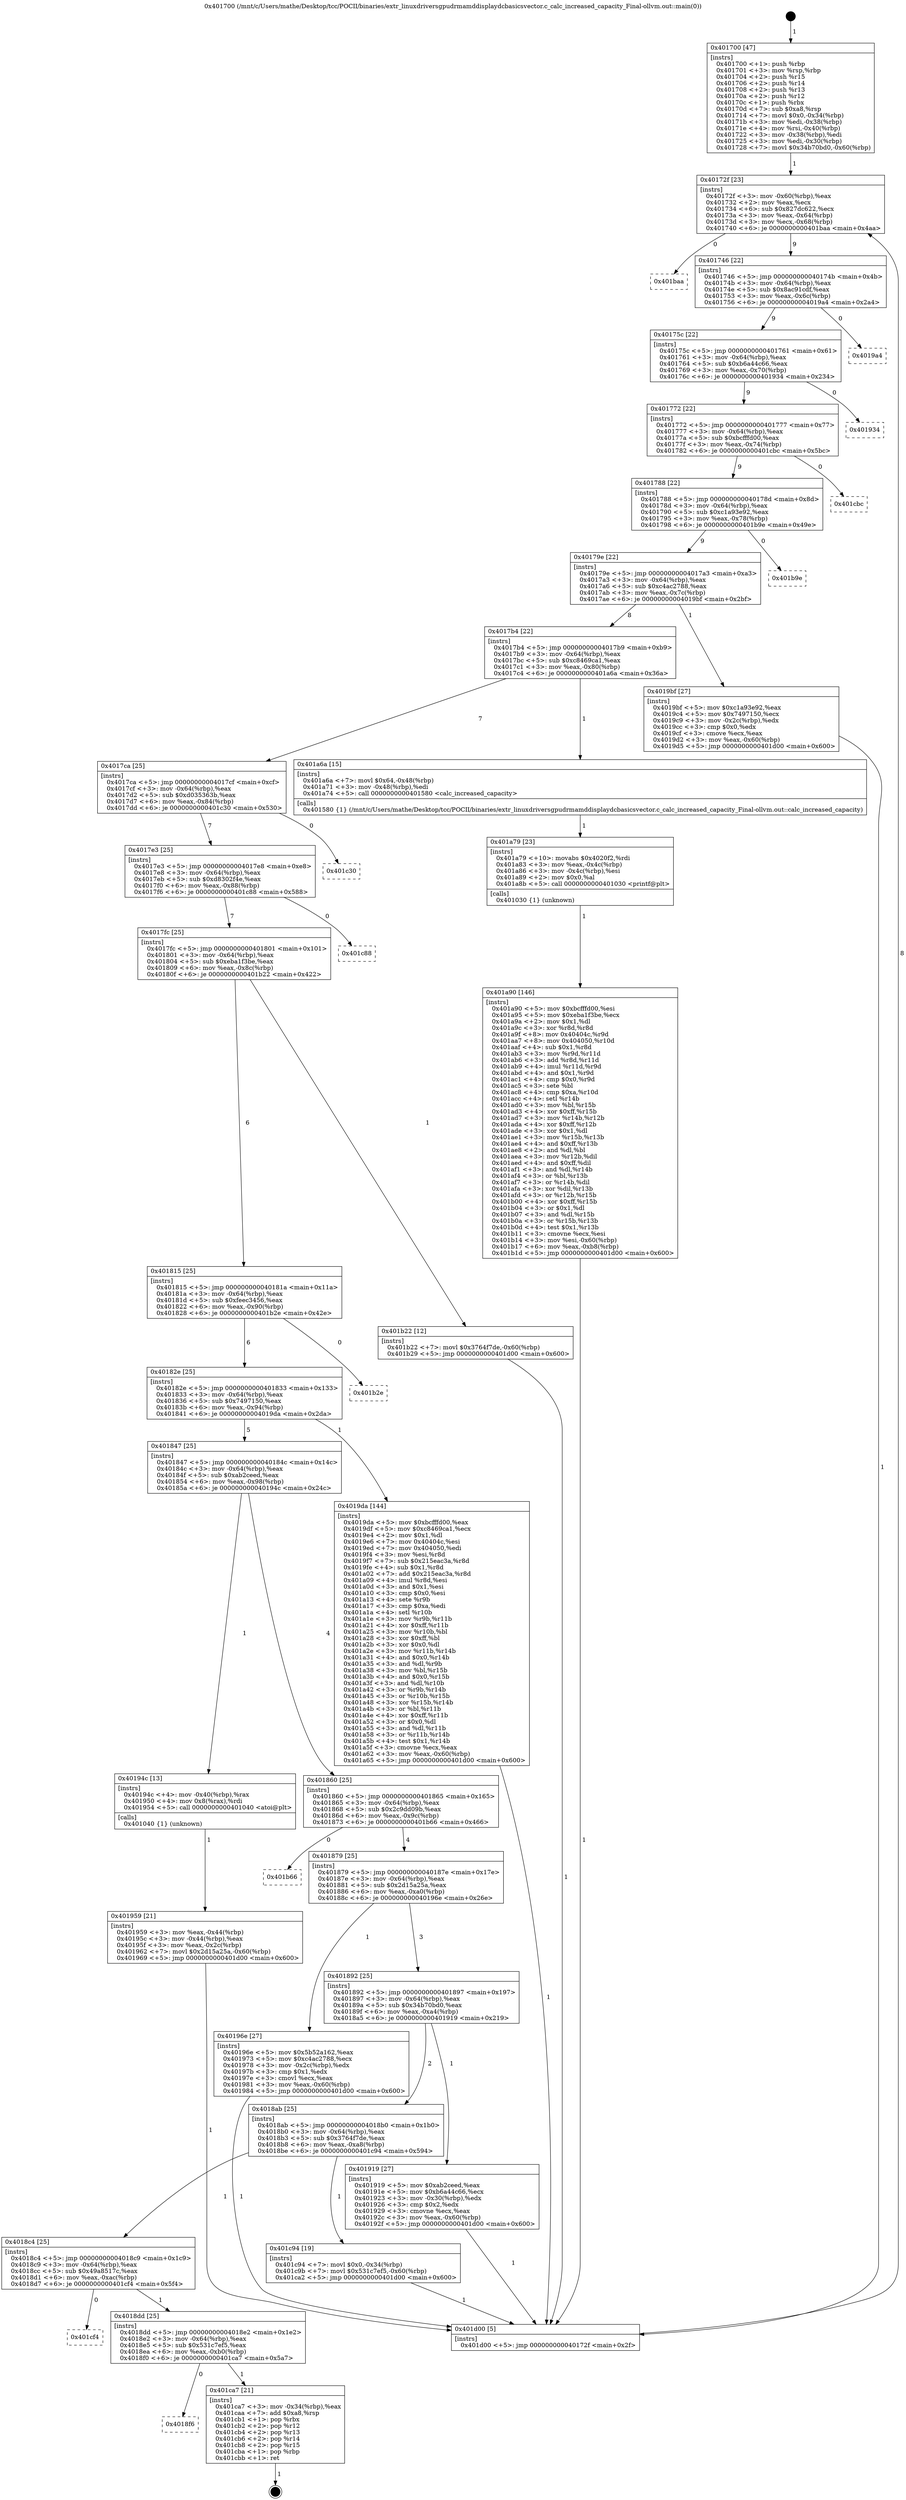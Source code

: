 digraph "0x401700" {
  label = "0x401700 (/mnt/c/Users/mathe/Desktop/tcc/POCII/binaries/extr_linuxdriversgpudrmamddisplaydcbasicsvector.c_calc_increased_capacity_Final-ollvm.out::main(0))"
  labelloc = "t"
  node[shape=record]

  Entry [label="",width=0.3,height=0.3,shape=circle,fillcolor=black,style=filled]
  "0x40172f" [label="{
     0x40172f [23]\l
     | [instrs]\l
     &nbsp;&nbsp;0x40172f \<+3\>: mov -0x60(%rbp),%eax\l
     &nbsp;&nbsp;0x401732 \<+2\>: mov %eax,%ecx\l
     &nbsp;&nbsp;0x401734 \<+6\>: sub $0x827dc622,%ecx\l
     &nbsp;&nbsp;0x40173a \<+3\>: mov %eax,-0x64(%rbp)\l
     &nbsp;&nbsp;0x40173d \<+3\>: mov %ecx,-0x68(%rbp)\l
     &nbsp;&nbsp;0x401740 \<+6\>: je 0000000000401baa \<main+0x4aa\>\l
  }"]
  "0x401baa" [label="{
     0x401baa\l
  }", style=dashed]
  "0x401746" [label="{
     0x401746 [22]\l
     | [instrs]\l
     &nbsp;&nbsp;0x401746 \<+5\>: jmp 000000000040174b \<main+0x4b\>\l
     &nbsp;&nbsp;0x40174b \<+3\>: mov -0x64(%rbp),%eax\l
     &nbsp;&nbsp;0x40174e \<+5\>: sub $0x8ac91cdf,%eax\l
     &nbsp;&nbsp;0x401753 \<+3\>: mov %eax,-0x6c(%rbp)\l
     &nbsp;&nbsp;0x401756 \<+6\>: je 00000000004019a4 \<main+0x2a4\>\l
  }"]
  Exit [label="",width=0.3,height=0.3,shape=circle,fillcolor=black,style=filled,peripheries=2]
  "0x4019a4" [label="{
     0x4019a4\l
  }", style=dashed]
  "0x40175c" [label="{
     0x40175c [22]\l
     | [instrs]\l
     &nbsp;&nbsp;0x40175c \<+5\>: jmp 0000000000401761 \<main+0x61\>\l
     &nbsp;&nbsp;0x401761 \<+3\>: mov -0x64(%rbp),%eax\l
     &nbsp;&nbsp;0x401764 \<+5\>: sub $0xb6a44c66,%eax\l
     &nbsp;&nbsp;0x401769 \<+3\>: mov %eax,-0x70(%rbp)\l
     &nbsp;&nbsp;0x40176c \<+6\>: je 0000000000401934 \<main+0x234\>\l
  }"]
  "0x4018f6" [label="{
     0x4018f6\l
  }", style=dashed]
  "0x401934" [label="{
     0x401934\l
  }", style=dashed]
  "0x401772" [label="{
     0x401772 [22]\l
     | [instrs]\l
     &nbsp;&nbsp;0x401772 \<+5\>: jmp 0000000000401777 \<main+0x77\>\l
     &nbsp;&nbsp;0x401777 \<+3\>: mov -0x64(%rbp),%eax\l
     &nbsp;&nbsp;0x40177a \<+5\>: sub $0xbcfffd00,%eax\l
     &nbsp;&nbsp;0x40177f \<+3\>: mov %eax,-0x74(%rbp)\l
     &nbsp;&nbsp;0x401782 \<+6\>: je 0000000000401cbc \<main+0x5bc\>\l
  }"]
  "0x401ca7" [label="{
     0x401ca7 [21]\l
     | [instrs]\l
     &nbsp;&nbsp;0x401ca7 \<+3\>: mov -0x34(%rbp),%eax\l
     &nbsp;&nbsp;0x401caa \<+7\>: add $0xa8,%rsp\l
     &nbsp;&nbsp;0x401cb1 \<+1\>: pop %rbx\l
     &nbsp;&nbsp;0x401cb2 \<+2\>: pop %r12\l
     &nbsp;&nbsp;0x401cb4 \<+2\>: pop %r13\l
     &nbsp;&nbsp;0x401cb6 \<+2\>: pop %r14\l
     &nbsp;&nbsp;0x401cb8 \<+2\>: pop %r15\l
     &nbsp;&nbsp;0x401cba \<+1\>: pop %rbp\l
     &nbsp;&nbsp;0x401cbb \<+1\>: ret\l
  }"]
  "0x401cbc" [label="{
     0x401cbc\l
  }", style=dashed]
  "0x401788" [label="{
     0x401788 [22]\l
     | [instrs]\l
     &nbsp;&nbsp;0x401788 \<+5\>: jmp 000000000040178d \<main+0x8d\>\l
     &nbsp;&nbsp;0x40178d \<+3\>: mov -0x64(%rbp),%eax\l
     &nbsp;&nbsp;0x401790 \<+5\>: sub $0xc1a93e92,%eax\l
     &nbsp;&nbsp;0x401795 \<+3\>: mov %eax,-0x78(%rbp)\l
     &nbsp;&nbsp;0x401798 \<+6\>: je 0000000000401b9e \<main+0x49e\>\l
  }"]
  "0x4018dd" [label="{
     0x4018dd [25]\l
     | [instrs]\l
     &nbsp;&nbsp;0x4018dd \<+5\>: jmp 00000000004018e2 \<main+0x1e2\>\l
     &nbsp;&nbsp;0x4018e2 \<+3\>: mov -0x64(%rbp),%eax\l
     &nbsp;&nbsp;0x4018e5 \<+5\>: sub $0x531c7ef5,%eax\l
     &nbsp;&nbsp;0x4018ea \<+6\>: mov %eax,-0xb0(%rbp)\l
     &nbsp;&nbsp;0x4018f0 \<+6\>: je 0000000000401ca7 \<main+0x5a7\>\l
  }"]
  "0x401b9e" [label="{
     0x401b9e\l
  }", style=dashed]
  "0x40179e" [label="{
     0x40179e [22]\l
     | [instrs]\l
     &nbsp;&nbsp;0x40179e \<+5\>: jmp 00000000004017a3 \<main+0xa3\>\l
     &nbsp;&nbsp;0x4017a3 \<+3\>: mov -0x64(%rbp),%eax\l
     &nbsp;&nbsp;0x4017a6 \<+5\>: sub $0xc4ac2788,%eax\l
     &nbsp;&nbsp;0x4017ab \<+3\>: mov %eax,-0x7c(%rbp)\l
     &nbsp;&nbsp;0x4017ae \<+6\>: je 00000000004019bf \<main+0x2bf\>\l
  }"]
  "0x401cf4" [label="{
     0x401cf4\l
  }", style=dashed]
  "0x4019bf" [label="{
     0x4019bf [27]\l
     | [instrs]\l
     &nbsp;&nbsp;0x4019bf \<+5\>: mov $0xc1a93e92,%eax\l
     &nbsp;&nbsp;0x4019c4 \<+5\>: mov $0x7497150,%ecx\l
     &nbsp;&nbsp;0x4019c9 \<+3\>: mov -0x2c(%rbp),%edx\l
     &nbsp;&nbsp;0x4019cc \<+3\>: cmp $0x0,%edx\l
     &nbsp;&nbsp;0x4019cf \<+3\>: cmove %ecx,%eax\l
     &nbsp;&nbsp;0x4019d2 \<+3\>: mov %eax,-0x60(%rbp)\l
     &nbsp;&nbsp;0x4019d5 \<+5\>: jmp 0000000000401d00 \<main+0x600\>\l
  }"]
  "0x4017b4" [label="{
     0x4017b4 [22]\l
     | [instrs]\l
     &nbsp;&nbsp;0x4017b4 \<+5\>: jmp 00000000004017b9 \<main+0xb9\>\l
     &nbsp;&nbsp;0x4017b9 \<+3\>: mov -0x64(%rbp),%eax\l
     &nbsp;&nbsp;0x4017bc \<+5\>: sub $0xc8469ca1,%eax\l
     &nbsp;&nbsp;0x4017c1 \<+3\>: mov %eax,-0x80(%rbp)\l
     &nbsp;&nbsp;0x4017c4 \<+6\>: je 0000000000401a6a \<main+0x36a\>\l
  }"]
  "0x4018c4" [label="{
     0x4018c4 [25]\l
     | [instrs]\l
     &nbsp;&nbsp;0x4018c4 \<+5\>: jmp 00000000004018c9 \<main+0x1c9\>\l
     &nbsp;&nbsp;0x4018c9 \<+3\>: mov -0x64(%rbp),%eax\l
     &nbsp;&nbsp;0x4018cc \<+5\>: sub $0x49a8517c,%eax\l
     &nbsp;&nbsp;0x4018d1 \<+6\>: mov %eax,-0xac(%rbp)\l
     &nbsp;&nbsp;0x4018d7 \<+6\>: je 0000000000401cf4 \<main+0x5f4\>\l
  }"]
  "0x401a6a" [label="{
     0x401a6a [15]\l
     | [instrs]\l
     &nbsp;&nbsp;0x401a6a \<+7\>: movl $0x64,-0x48(%rbp)\l
     &nbsp;&nbsp;0x401a71 \<+3\>: mov -0x48(%rbp),%edi\l
     &nbsp;&nbsp;0x401a74 \<+5\>: call 0000000000401580 \<calc_increased_capacity\>\l
     | [calls]\l
     &nbsp;&nbsp;0x401580 \{1\} (/mnt/c/Users/mathe/Desktop/tcc/POCII/binaries/extr_linuxdriversgpudrmamddisplaydcbasicsvector.c_calc_increased_capacity_Final-ollvm.out::calc_increased_capacity)\l
  }"]
  "0x4017ca" [label="{
     0x4017ca [25]\l
     | [instrs]\l
     &nbsp;&nbsp;0x4017ca \<+5\>: jmp 00000000004017cf \<main+0xcf\>\l
     &nbsp;&nbsp;0x4017cf \<+3\>: mov -0x64(%rbp),%eax\l
     &nbsp;&nbsp;0x4017d2 \<+5\>: sub $0xd035363b,%eax\l
     &nbsp;&nbsp;0x4017d7 \<+6\>: mov %eax,-0x84(%rbp)\l
     &nbsp;&nbsp;0x4017dd \<+6\>: je 0000000000401c30 \<main+0x530\>\l
  }"]
  "0x401c94" [label="{
     0x401c94 [19]\l
     | [instrs]\l
     &nbsp;&nbsp;0x401c94 \<+7\>: movl $0x0,-0x34(%rbp)\l
     &nbsp;&nbsp;0x401c9b \<+7\>: movl $0x531c7ef5,-0x60(%rbp)\l
     &nbsp;&nbsp;0x401ca2 \<+5\>: jmp 0000000000401d00 \<main+0x600\>\l
  }"]
  "0x401c30" [label="{
     0x401c30\l
  }", style=dashed]
  "0x4017e3" [label="{
     0x4017e3 [25]\l
     | [instrs]\l
     &nbsp;&nbsp;0x4017e3 \<+5\>: jmp 00000000004017e8 \<main+0xe8\>\l
     &nbsp;&nbsp;0x4017e8 \<+3\>: mov -0x64(%rbp),%eax\l
     &nbsp;&nbsp;0x4017eb \<+5\>: sub $0xd8302f4e,%eax\l
     &nbsp;&nbsp;0x4017f0 \<+6\>: mov %eax,-0x88(%rbp)\l
     &nbsp;&nbsp;0x4017f6 \<+6\>: je 0000000000401c88 \<main+0x588\>\l
  }"]
  "0x401a90" [label="{
     0x401a90 [146]\l
     | [instrs]\l
     &nbsp;&nbsp;0x401a90 \<+5\>: mov $0xbcfffd00,%esi\l
     &nbsp;&nbsp;0x401a95 \<+5\>: mov $0xeba1f3be,%ecx\l
     &nbsp;&nbsp;0x401a9a \<+2\>: mov $0x1,%dl\l
     &nbsp;&nbsp;0x401a9c \<+3\>: xor %r8d,%r8d\l
     &nbsp;&nbsp;0x401a9f \<+8\>: mov 0x40404c,%r9d\l
     &nbsp;&nbsp;0x401aa7 \<+8\>: mov 0x404050,%r10d\l
     &nbsp;&nbsp;0x401aaf \<+4\>: sub $0x1,%r8d\l
     &nbsp;&nbsp;0x401ab3 \<+3\>: mov %r9d,%r11d\l
     &nbsp;&nbsp;0x401ab6 \<+3\>: add %r8d,%r11d\l
     &nbsp;&nbsp;0x401ab9 \<+4\>: imul %r11d,%r9d\l
     &nbsp;&nbsp;0x401abd \<+4\>: and $0x1,%r9d\l
     &nbsp;&nbsp;0x401ac1 \<+4\>: cmp $0x0,%r9d\l
     &nbsp;&nbsp;0x401ac5 \<+3\>: sete %bl\l
     &nbsp;&nbsp;0x401ac8 \<+4\>: cmp $0xa,%r10d\l
     &nbsp;&nbsp;0x401acc \<+4\>: setl %r14b\l
     &nbsp;&nbsp;0x401ad0 \<+3\>: mov %bl,%r15b\l
     &nbsp;&nbsp;0x401ad3 \<+4\>: xor $0xff,%r15b\l
     &nbsp;&nbsp;0x401ad7 \<+3\>: mov %r14b,%r12b\l
     &nbsp;&nbsp;0x401ada \<+4\>: xor $0xff,%r12b\l
     &nbsp;&nbsp;0x401ade \<+3\>: xor $0x1,%dl\l
     &nbsp;&nbsp;0x401ae1 \<+3\>: mov %r15b,%r13b\l
     &nbsp;&nbsp;0x401ae4 \<+4\>: and $0xff,%r13b\l
     &nbsp;&nbsp;0x401ae8 \<+2\>: and %dl,%bl\l
     &nbsp;&nbsp;0x401aea \<+3\>: mov %r12b,%dil\l
     &nbsp;&nbsp;0x401aed \<+4\>: and $0xff,%dil\l
     &nbsp;&nbsp;0x401af1 \<+3\>: and %dl,%r14b\l
     &nbsp;&nbsp;0x401af4 \<+3\>: or %bl,%r13b\l
     &nbsp;&nbsp;0x401af7 \<+3\>: or %r14b,%dil\l
     &nbsp;&nbsp;0x401afa \<+3\>: xor %dil,%r13b\l
     &nbsp;&nbsp;0x401afd \<+3\>: or %r12b,%r15b\l
     &nbsp;&nbsp;0x401b00 \<+4\>: xor $0xff,%r15b\l
     &nbsp;&nbsp;0x401b04 \<+3\>: or $0x1,%dl\l
     &nbsp;&nbsp;0x401b07 \<+3\>: and %dl,%r15b\l
     &nbsp;&nbsp;0x401b0a \<+3\>: or %r15b,%r13b\l
     &nbsp;&nbsp;0x401b0d \<+4\>: test $0x1,%r13b\l
     &nbsp;&nbsp;0x401b11 \<+3\>: cmovne %ecx,%esi\l
     &nbsp;&nbsp;0x401b14 \<+3\>: mov %esi,-0x60(%rbp)\l
     &nbsp;&nbsp;0x401b17 \<+6\>: mov %eax,-0xb8(%rbp)\l
     &nbsp;&nbsp;0x401b1d \<+5\>: jmp 0000000000401d00 \<main+0x600\>\l
  }"]
  "0x401c88" [label="{
     0x401c88\l
  }", style=dashed]
  "0x4017fc" [label="{
     0x4017fc [25]\l
     | [instrs]\l
     &nbsp;&nbsp;0x4017fc \<+5\>: jmp 0000000000401801 \<main+0x101\>\l
     &nbsp;&nbsp;0x401801 \<+3\>: mov -0x64(%rbp),%eax\l
     &nbsp;&nbsp;0x401804 \<+5\>: sub $0xeba1f3be,%eax\l
     &nbsp;&nbsp;0x401809 \<+6\>: mov %eax,-0x8c(%rbp)\l
     &nbsp;&nbsp;0x40180f \<+6\>: je 0000000000401b22 \<main+0x422\>\l
  }"]
  "0x401a79" [label="{
     0x401a79 [23]\l
     | [instrs]\l
     &nbsp;&nbsp;0x401a79 \<+10\>: movabs $0x4020f2,%rdi\l
     &nbsp;&nbsp;0x401a83 \<+3\>: mov %eax,-0x4c(%rbp)\l
     &nbsp;&nbsp;0x401a86 \<+3\>: mov -0x4c(%rbp),%esi\l
     &nbsp;&nbsp;0x401a89 \<+2\>: mov $0x0,%al\l
     &nbsp;&nbsp;0x401a8b \<+5\>: call 0000000000401030 \<printf@plt\>\l
     | [calls]\l
     &nbsp;&nbsp;0x401030 \{1\} (unknown)\l
  }"]
  "0x401b22" [label="{
     0x401b22 [12]\l
     | [instrs]\l
     &nbsp;&nbsp;0x401b22 \<+7\>: movl $0x3764f7de,-0x60(%rbp)\l
     &nbsp;&nbsp;0x401b29 \<+5\>: jmp 0000000000401d00 \<main+0x600\>\l
  }"]
  "0x401815" [label="{
     0x401815 [25]\l
     | [instrs]\l
     &nbsp;&nbsp;0x401815 \<+5\>: jmp 000000000040181a \<main+0x11a\>\l
     &nbsp;&nbsp;0x40181a \<+3\>: mov -0x64(%rbp),%eax\l
     &nbsp;&nbsp;0x40181d \<+5\>: sub $0xfeec3456,%eax\l
     &nbsp;&nbsp;0x401822 \<+6\>: mov %eax,-0x90(%rbp)\l
     &nbsp;&nbsp;0x401828 \<+6\>: je 0000000000401b2e \<main+0x42e\>\l
  }"]
  "0x401959" [label="{
     0x401959 [21]\l
     | [instrs]\l
     &nbsp;&nbsp;0x401959 \<+3\>: mov %eax,-0x44(%rbp)\l
     &nbsp;&nbsp;0x40195c \<+3\>: mov -0x44(%rbp),%eax\l
     &nbsp;&nbsp;0x40195f \<+3\>: mov %eax,-0x2c(%rbp)\l
     &nbsp;&nbsp;0x401962 \<+7\>: movl $0x2d15a25a,-0x60(%rbp)\l
     &nbsp;&nbsp;0x401969 \<+5\>: jmp 0000000000401d00 \<main+0x600\>\l
  }"]
  "0x401b2e" [label="{
     0x401b2e\l
  }", style=dashed]
  "0x40182e" [label="{
     0x40182e [25]\l
     | [instrs]\l
     &nbsp;&nbsp;0x40182e \<+5\>: jmp 0000000000401833 \<main+0x133\>\l
     &nbsp;&nbsp;0x401833 \<+3\>: mov -0x64(%rbp),%eax\l
     &nbsp;&nbsp;0x401836 \<+5\>: sub $0x7497150,%eax\l
     &nbsp;&nbsp;0x40183b \<+6\>: mov %eax,-0x94(%rbp)\l
     &nbsp;&nbsp;0x401841 \<+6\>: je 00000000004019da \<main+0x2da\>\l
  }"]
  "0x401700" [label="{
     0x401700 [47]\l
     | [instrs]\l
     &nbsp;&nbsp;0x401700 \<+1\>: push %rbp\l
     &nbsp;&nbsp;0x401701 \<+3\>: mov %rsp,%rbp\l
     &nbsp;&nbsp;0x401704 \<+2\>: push %r15\l
     &nbsp;&nbsp;0x401706 \<+2\>: push %r14\l
     &nbsp;&nbsp;0x401708 \<+2\>: push %r13\l
     &nbsp;&nbsp;0x40170a \<+2\>: push %r12\l
     &nbsp;&nbsp;0x40170c \<+1\>: push %rbx\l
     &nbsp;&nbsp;0x40170d \<+7\>: sub $0xa8,%rsp\l
     &nbsp;&nbsp;0x401714 \<+7\>: movl $0x0,-0x34(%rbp)\l
     &nbsp;&nbsp;0x40171b \<+3\>: mov %edi,-0x38(%rbp)\l
     &nbsp;&nbsp;0x40171e \<+4\>: mov %rsi,-0x40(%rbp)\l
     &nbsp;&nbsp;0x401722 \<+3\>: mov -0x38(%rbp),%edi\l
     &nbsp;&nbsp;0x401725 \<+3\>: mov %edi,-0x30(%rbp)\l
     &nbsp;&nbsp;0x401728 \<+7\>: movl $0x34b70bd0,-0x60(%rbp)\l
  }"]
  "0x4019da" [label="{
     0x4019da [144]\l
     | [instrs]\l
     &nbsp;&nbsp;0x4019da \<+5\>: mov $0xbcfffd00,%eax\l
     &nbsp;&nbsp;0x4019df \<+5\>: mov $0xc8469ca1,%ecx\l
     &nbsp;&nbsp;0x4019e4 \<+2\>: mov $0x1,%dl\l
     &nbsp;&nbsp;0x4019e6 \<+7\>: mov 0x40404c,%esi\l
     &nbsp;&nbsp;0x4019ed \<+7\>: mov 0x404050,%edi\l
     &nbsp;&nbsp;0x4019f4 \<+3\>: mov %esi,%r8d\l
     &nbsp;&nbsp;0x4019f7 \<+7\>: sub $0x215eac3a,%r8d\l
     &nbsp;&nbsp;0x4019fe \<+4\>: sub $0x1,%r8d\l
     &nbsp;&nbsp;0x401a02 \<+7\>: add $0x215eac3a,%r8d\l
     &nbsp;&nbsp;0x401a09 \<+4\>: imul %r8d,%esi\l
     &nbsp;&nbsp;0x401a0d \<+3\>: and $0x1,%esi\l
     &nbsp;&nbsp;0x401a10 \<+3\>: cmp $0x0,%esi\l
     &nbsp;&nbsp;0x401a13 \<+4\>: sete %r9b\l
     &nbsp;&nbsp;0x401a17 \<+3\>: cmp $0xa,%edi\l
     &nbsp;&nbsp;0x401a1a \<+4\>: setl %r10b\l
     &nbsp;&nbsp;0x401a1e \<+3\>: mov %r9b,%r11b\l
     &nbsp;&nbsp;0x401a21 \<+4\>: xor $0xff,%r11b\l
     &nbsp;&nbsp;0x401a25 \<+3\>: mov %r10b,%bl\l
     &nbsp;&nbsp;0x401a28 \<+3\>: xor $0xff,%bl\l
     &nbsp;&nbsp;0x401a2b \<+3\>: xor $0x0,%dl\l
     &nbsp;&nbsp;0x401a2e \<+3\>: mov %r11b,%r14b\l
     &nbsp;&nbsp;0x401a31 \<+4\>: and $0x0,%r14b\l
     &nbsp;&nbsp;0x401a35 \<+3\>: and %dl,%r9b\l
     &nbsp;&nbsp;0x401a38 \<+3\>: mov %bl,%r15b\l
     &nbsp;&nbsp;0x401a3b \<+4\>: and $0x0,%r15b\l
     &nbsp;&nbsp;0x401a3f \<+3\>: and %dl,%r10b\l
     &nbsp;&nbsp;0x401a42 \<+3\>: or %r9b,%r14b\l
     &nbsp;&nbsp;0x401a45 \<+3\>: or %r10b,%r15b\l
     &nbsp;&nbsp;0x401a48 \<+3\>: xor %r15b,%r14b\l
     &nbsp;&nbsp;0x401a4b \<+3\>: or %bl,%r11b\l
     &nbsp;&nbsp;0x401a4e \<+4\>: xor $0xff,%r11b\l
     &nbsp;&nbsp;0x401a52 \<+3\>: or $0x0,%dl\l
     &nbsp;&nbsp;0x401a55 \<+3\>: and %dl,%r11b\l
     &nbsp;&nbsp;0x401a58 \<+3\>: or %r11b,%r14b\l
     &nbsp;&nbsp;0x401a5b \<+4\>: test $0x1,%r14b\l
     &nbsp;&nbsp;0x401a5f \<+3\>: cmovne %ecx,%eax\l
     &nbsp;&nbsp;0x401a62 \<+3\>: mov %eax,-0x60(%rbp)\l
     &nbsp;&nbsp;0x401a65 \<+5\>: jmp 0000000000401d00 \<main+0x600\>\l
  }"]
  "0x401847" [label="{
     0x401847 [25]\l
     | [instrs]\l
     &nbsp;&nbsp;0x401847 \<+5\>: jmp 000000000040184c \<main+0x14c\>\l
     &nbsp;&nbsp;0x40184c \<+3\>: mov -0x64(%rbp),%eax\l
     &nbsp;&nbsp;0x40184f \<+5\>: sub $0xab2ceed,%eax\l
     &nbsp;&nbsp;0x401854 \<+6\>: mov %eax,-0x98(%rbp)\l
     &nbsp;&nbsp;0x40185a \<+6\>: je 000000000040194c \<main+0x24c\>\l
  }"]
  "0x401d00" [label="{
     0x401d00 [5]\l
     | [instrs]\l
     &nbsp;&nbsp;0x401d00 \<+5\>: jmp 000000000040172f \<main+0x2f\>\l
  }"]
  "0x40194c" [label="{
     0x40194c [13]\l
     | [instrs]\l
     &nbsp;&nbsp;0x40194c \<+4\>: mov -0x40(%rbp),%rax\l
     &nbsp;&nbsp;0x401950 \<+4\>: mov 0x8(%rax),%rdi\l
     &nbsp;&nbsp;0x401954 \<+5\>: call 0000000000401040 \<atoi@plt\>\l
     | [calls]\l
     &nbsp;&nbsp;0x401040 \{1\} (unknown)\l
  }"]
  "0x401860" [label="{
     0x401860 [25]\l
     | [instrs]\l
     &nbsp;&nbsp;0x401860 \<+5\>: jmp 0000000000401865 \<main+0x165\>\l
     &nbsp;&nbsp;0x401865 \<+3\>: mov -0x64(%rbp),%eax\l
     &nbsp;&nbsp;0x401868 \<+5\>: sub $0x2c9dd09b,%eax\l
     &nbsp;&nbsp;0x40186d \<+6\>: mov %eax,-0x9c(%rbp)\l
     &nbsp;&nbsp;0x401873 \<+6\>: je 0000000000401b66 \<main+0x466\>\l
  }"]
  "0x4018ab" [label="{
     0x4018ab [25]\l
     | [instrs]\l
     &nbsp;&nbsp;0x4018ab \<+5\>: jmp 00000000004018b0 \<main+0x1b0\>\l
     &nbsp;&nbsp;0x4018b0 \<+3\>: mov -0x64(%rbp),%eax\l
     &nbsp;&nbsp;0x4018b3 \<+5\>: sub $0x3764f7de,%eax\l
     &nbsp;&nbsp;0x4018b8 \<+6\>: mov %eax,-0xa8(%rbp)\l
     &nbsp;&nbsp;0x4018be \<+6\>: je 0000000000401c94 \<main+0x594\>\l
  }"]
  "0x401b66" [label="{
     0x401b66\l
  }", style=dashed]
  "0x401879" [label="{
     0x401879 [25]\l
     | [instrs]\l
     &nbsp;&nbsp;0x401879 \<+5\>: jmp 000000000040187e \<main+0x17e\>\l
     &nbsp;&nbsp;0x40187e \<+3\>: mov -0x64(%rbp),%eax\l
     &nbsp;&nbsp;0x401881 \<+5\>: sub $0x2d15a25a,%eax\l
     &nbsp;&nbsp;0x401886 \<+6\>: mov %eax,-0xa0(%rbp)\l
     &nbsp;&nbsp;0x40188c \<+6\>: je 000000000040196e \<main+0x26e\>\l
  }"]
  "0x401919" [label="{
     0x401919 [27]\l
     | [instrs]\l
     &nbsp;&nbsp;0x401919 \<+5\>: mov $0xab2ceed,%eax\l
     &nbsp;&nbsp;0x40191e \<+5\>: mov $0xb6a44c66,%ecx\l
     &nbsp;&nbsp;0x401923 \<+3\>: mov -0x30(%rbp),%edx\l
     &nbsp;&nbsp;0x401926 \<+3\>: cmp $0x2,%edx\l
     &nbsp;&nbsp;0x401929 \<+3\>: cmovne %ecx,%eax\l
     &nbsp;&nbsp;0x40192c \<+3\>: mov %eax,-0x60(%rbp)\l
     &nbsp;&nbsp;0x40192f \<+5\>: jmp 0000000000401d00 \<main+0x600\>\l
  }"]
  "0x40196e" [label="{
     0x40196e [27]\l
     | [instrs]\l
     &nbsp;&nbsp;0x40196e \<+5\>: mov $0x5b52a162,%eax\l
     &nbsp;&nbsp;0x401973 \<+5\>: mov $0xc4ac2788,%ecx\l
     &nbsp;&nbsp;0x401978 \<+3\>: mov -0x2c(%rbp),%edx\l
     &nbsp;&nbsp;0x40197b \<+3\>: cmp $0x1,%edx\l
     &nbsp;&nbsp;0x40197e \<+3\>: cmovl %ecx,%eax\l
     &nbsp;&nbsp;0x401981 \<+3\>: mov %eax,-0x60(%rbp)\l
     &nbsp;&nbsp;0x401984 \<+5\>: jmp 0000000000401d00 \<main+0x600\>\l
  }"]
  "0x401892" [label="{
     0x401892 [25]\l
     | [instrs]\l
     &nbsp;&nbsp;0x401892 \<+5\>: jmp 0000000000401897 \<main+0x197\>\l
     &nbsp;&nbsp;0x401897 \<+3\>: mov -0x64(%rbp),%eax\l
     &nbsp;&nbsp;0x40189a \<+5\>: sub $0x34b70bd0,%eax\l
     &nbsp;&nbsp;0x40189f \<+6\>: mov %eax,-0xa4(%rbp)\l
     &nbsp;&nbsp;0x4018a5 \<+6\>: je 0000000000401919 \<main+0x219\>\l
  }"]
  Entry -> "0x401700" [label=" 1"]
  "0x40172f" -> "0x401baa" [label=" 0"]
  "0x40172f" -> "0x401746" [label=" 9"]
  "0x401ca7" -> Exit [label=" 1"]
  "0x401746" -> "0x4019a4" [label=" 0"]
  "0x401746" -> "0x40175c" [label=" 9"]
  "0x4018dd" -> "0x4018f6" [label=" 0"]
  "0x40175c" -> "0x401934" [label=" 0"]
  "0x40175c" -> "0x401772" [label=" 9"]
  "0x4018dd" -> "0x401ca7" [label=" 1"]
  "0x401772" -> "0x401cbc" [label=" 0"]
  "0x401772" -> "0x401788" [label=" 9"]
  "0x4018c4" -> "0x4018dd" [label=" 1"]
  "0x401788" -> "0x401b9e" [label=" 0"]
  "0x401788" -> "0x40179e" [label=" 9"]
  "0x4018c4" -> "0x401cf4" [label=" 0"]
  "0x40179e" -> "0x4019bf" [label=" 1"]
  "0x40179e" -> "0x4017b4" [label=" 8"]
  "0x401c94" -> "0x401d00" [label=" 1"]
  "0x4017b4" -> "0x401a6a" [label=" 1"]
  "0x4017b4" -> "0x4017ca" [label=" 7"]
  "0x4018ab" -> "0x4018c4" [label=" 1"]
  "0x4017ca" -> "0x401c30" [label=" 0"]
  "0x4017ca" -> "0x4017e3" [label=" 7"]
  "0x4018ab" -> "0x401c94" [label=" 1"]
  "0x4017e3" -> "0x401c88" [label=" 0"]
  "0x4017e3" -> "0x4017fc" [label=" 7"]
  "0x401b22" -> "0x401d00" [label=" 1"]
  "0x4017fc" -> "0x401b22" [label=" 1"]
  "0x4017fc" -> "0x401815" [label=" 6"]
  "0x401a90" -> "0x401d00" [label=" 1"]
  "0x401815" -> "0x401b2e" [label=" 0"]
  "0x401815" -> "0x40182e" [label=" 6"]
  "0x401a79" -> "0x401a90" [label=" 1"]
  "0x40182e" -> "0x4019da" [label=" 1"]
  "0x40182e" -> "0x401847" [label=" 5"]
  "0x401a6a" -> "0x401a79" [label=" 1"]
  "0x401847" -> "0x40194c" [label=" 1"]
  "0x401847" -> "0x401860" [label=" 4"]
  "0x4019da" -> "0x401d00" [label=" 1"]
  "0x401860" -> "0x401b66" [label=" 0"]
  "0x401860" -> "0x401879" [label=" 4"]
  "0x4019bf" -> "0x401d00" [label=" 1"]
  "0x401879" -> "0x40196e" [label=" 1"]
  "0x401879" -> "0x401892" [label=" 3"]
  "0x40196e" -> "0x401d00" [label=" 1"]
  "0x401892" -> "0x401919" [label=" 1"]
  "0x401892" -> "0x4018ab" [label=" 2"]
  "0x401919" -> "0x401d00" [label=" 1"]
  "0x401700" -> "0x40172f" [label=" 1"]
  "0x401d00" -> "0x40172f" [label=" 8"]
  "0x40194c" -> "0x401959" [label=" 1"]
  "0x401959" -> "0x401d00" [label=" 1"]
}
